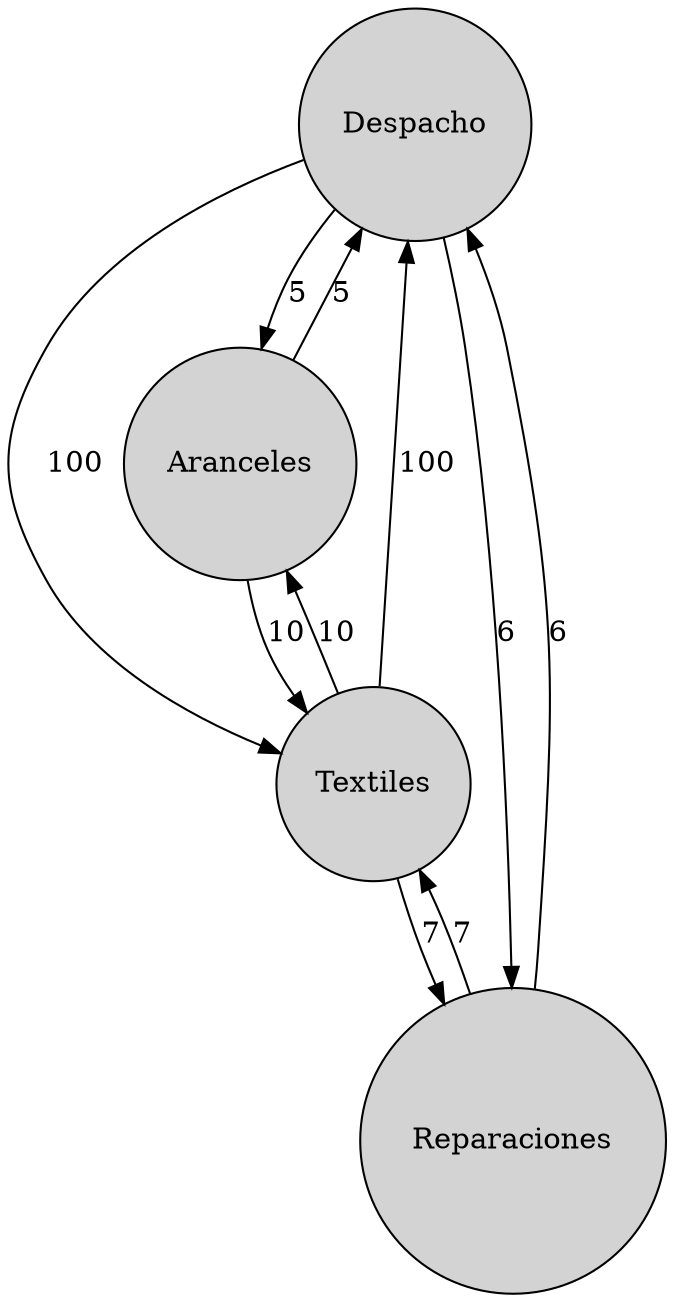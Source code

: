digraph grafo {
        node[shape="record" style="filled" fillcollor="#58D27A"]
        Despacho[shape="circle"];
        Aranceles[shape="circle"];
        Textiles[shape="circle"];
        Reparaciones[shape="circle"];
Despacho ->Aranceles[label= "5"];
Aranceles ->Despacho[label= "5"];
Despacho ->Reparaciones[label= "6"];
Reparaciones ->Despacho[label= "6"];
Despacho ->Textiles[label= "100"];
Textiles ->Despacho[label= "100"];
Aranceles ->Textiles[label= "10"];
Textiles ->Aranceles[label= "10"];
Textiles ->Reparaciones[label= "7"];
Reparaciones ->Textiles[label= "7"];

}
